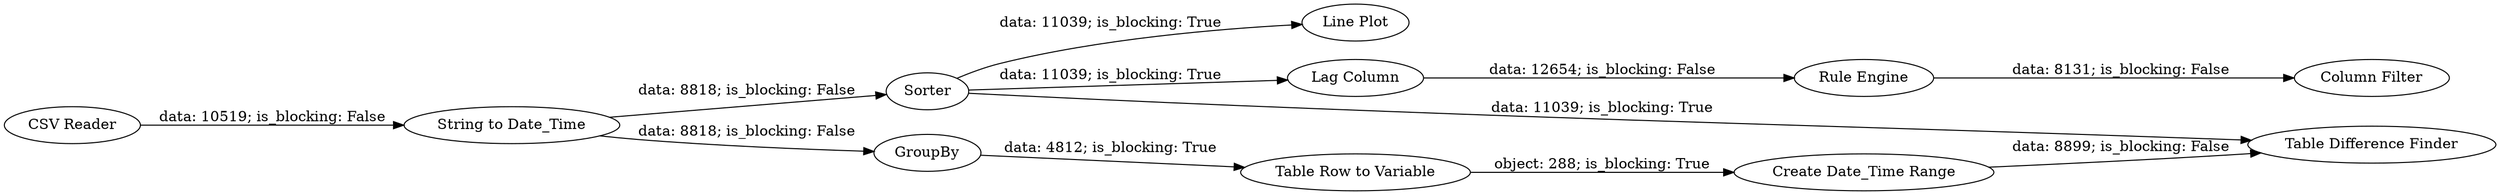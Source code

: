digraph {
	"6913723884432238710_9" [label="Lag Column"]
	"6913723884432238710_5" [label="Create Date_Time Range"]
	"6913723884432238710_11" [label="Column Filter"]
	"6913723884432238710_3" [label=GroupBy]
	"6913723884432238710_6" [label=Sorter]
	"6913723884432238710_4" [label="Table Row to Variable"]
	"6913723884432238710_2" [label="String to Date_Time"]
	"6913723884432238710_7" [label="Table Difference Finder"]
	"6913723884432238710_10" [label="Rule Engine"]
	"6913723884432238710_1" [label="CSV Reader"]
	"6913723884432238710_8" [label="Line Plot"]
	"6913723884432238710_6" -> "6913723884432238710_9" [label="data: 11039; is_blocking: True"]
	"6913723884432238710_10" -> "6913723884432238710_11" [label="data: 8131; is_blocking: False"]
	"6913723884432238710_6" -> "6913723884432238710_7" [label="data: 11039; is_blocking: True"]
	"6913723884432238710_6" -> "6913723884432238710_8" [label="data: 11039; is_blocking: True"]
	"6913723884432238710_4" -> "6913723884432238710_5" [label="object: 288; is_blocking: True"]
	"6913723884432238710_5" -> "6913723884432238710_7" [label="data: 8899; is_blocking: False"]
	"6913723884432238710_3" -> "6913723884432238710_4" [label="data: 4812; is_blocking: True"]
	"6913723884432238710_9" -> "6913723884432238710_10" [label="data: 12654; is_blocking: False"]
	"6913723884432238710_2" -> "6913723884432238710_6" [label="data: 8818; is_blocking: False"]
	"6913723884432238710_1" -> "6913723884432238710_2" [label="data: 10519; is_blocking: False"]
	"6913723884432238710_2" -> "6913723884432238710_3" [label="data: 8818; is_blocking: False"]
	rankdir=LR
}
